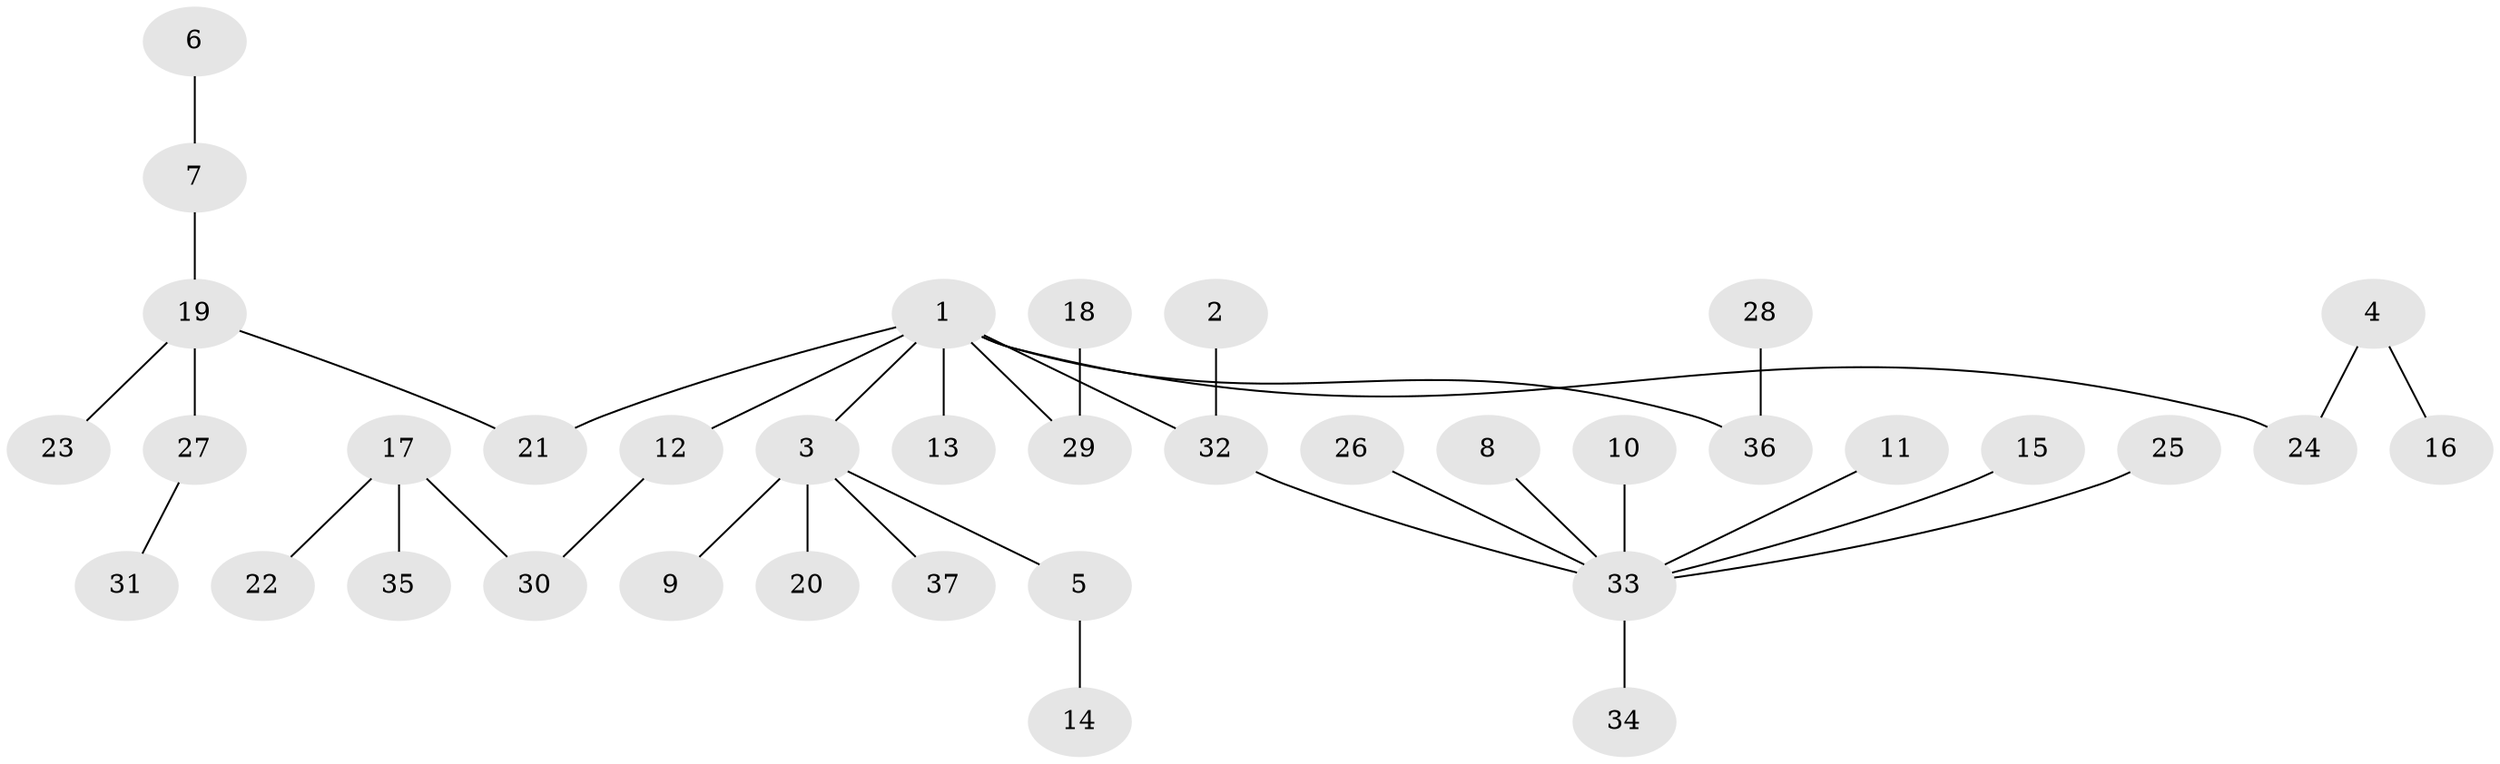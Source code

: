 // original degree distribution, {4: 0.05405405405405406, 5: 0.05405405405405406, 3: 0.16216216216216217, 2: 0.1891891891891892, 1: 0.527027027027027, 7: 0.013513513513513514}
// Generated by graph-tools (version 1.1) at 2025/26/03/09/25 03:26:26]
// undirected, 37 vertices, 36 edges
graph export_dot {
graph [start="1"]
  node [color=gray90,style=filled];
  1;
  2;
  3;
  4;
  5;
  6;
  7;
  8;
  9;
  10;
  11;
  12;
  13;
  14;
  15;
  16;
  17;
  18;
  19;
  20;
  21;
  22;
  23;
  24;
  25;
  26;
  27;
  28;
  29;
  30;
  31;
  32;
  33;
  34;
  35;
  36;
  37;
  1 -- 3 [weight=1.0];
  1 -- 12 [weight=1.0];
  1 -- 13 [weight=1.0];
  1 -- 21 [weight=1.0];
  1 -- 24 [weight=1.0];
  1 -- 29 [weight=1.0];
  1 -- 32 [weight=1.0];
  1 -- 36 [weight=1.0];
  2 -- 32 [weight=1.0];
  3 -- 5 [weight=1.0];
  3 -- 9 [weight=1.0];
  3 -- 20 [weight=1.0];
  3 -- 37 [weight=1.0];
  4 -- 16 [weight=1.0];
  4 -- 24 [weight=1.0];
  5 -- 14 [weight=1.0];
  6 -- 7 [weight=1.0];
  7 -- 19 [weight=1.0];
  8 -- 33 [weight=1.0];
  10 -- 33 [weight=1.0];
  11 -- 33 [weight=1.0];
  12 -- 30 [weight=1.0];
  15 -- 33 [weight=1.0];
  17 -- 22 [weight=1.0];
  17 -- 30 [weight=1.0];
  17 -- 35 [weight=1.0];
  18 -- 29 [weight=1.0];
  19 -- 21 [weight=1.0];
  19 -- 23 [weight=1.0];
  19 -- 27 [weight=1.0];
  25 -- 33 [weight=1.0];
  26 -- 33 [weight=1.0];
  27 -- 31 [weight=1.0];
  28 -- 36 [weight=1.0];
  32 -- 33 [weight=1.0];
  33 -- 34 [weight=1.0];
}
